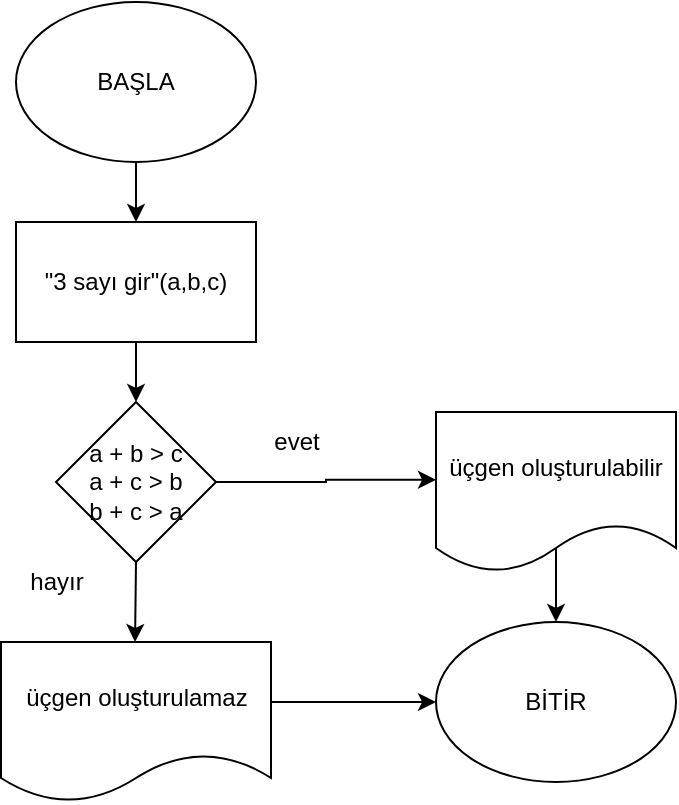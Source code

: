 <mxfile version="21.0.8" type="device"><diagram name="Sayfa -1" id="6E4_RAY3gxZthU3slGyf"><mxGraphModel dx="451" dy="579" grid="1" gridSize="10" guides="1" tooltips="1" connect="1" arrows="1" fold="1" page="1" pageScale="1" pageWidth="827" pageHeight="1169" math="0" shadow="0"><root><mxCell id="0"/><mxCell id="1" parent="0"/><mxCell id="of96y4ING60i39YY6cBz-3" style="edgeStyle=orthogonalEdgeStyle;rounded=0;orthogonalLoop=1;jettySize=auto;html=1;exitX=0.5;exitY=1;exitDx=0;exitDy=0;" edge="1" parent="1" source="of96y4ING60i39YY6cBz-1" target="of96y4ING60i39YY6cBz-2"><mxGeometry relative="1" as="geometry"/></mxCell><mxCell id="of96y4ING60i39YY6cBz-1" value="BAŞLA" style="ellipse;whiteSpace=wrap;html=1;" vertex="1" parent="1"><mxGeometry x="100" y="40" width="120" height="80" as="geometry"/></mxCell><mxCell id="of96y4ING60i39YY6cBz-5" style="edgeStyle=orthogonalEdgeStyle;rounded=0;orthogonalLoop=1;jettySize=auto;html=1;exitX=0.5;exitY=1;exitDx=0;exitDy=0;entryX=0.5;entryY=0;entryDx=0;entryDy=0;" edge="1" parent="1" source="of96y4ING60i39YY6cBz-2" target="of96y4ING60i39YY6cBz-4"><mxGeometry relative="1" as="geometry"/></mxCell><mxCell id="of96y4ING60i39YY6cBz-2" value="&quot;3 sayı gir&quot;(a,b,c)" style="rounded=0;whiteSpace=wrap;html=1;" vertex="1" parent="1"><mxGeometry x="100" y="150" width="120" height="60" as="geometry"/></mxCell><mxCell id="of96y4ING60i39YY6cBz-7" style="edgeStyle=orthogonalEdgeStyle;rounded=0;orthogonalLoop=1;jettySize=auto;html=1;exitX=0.5;exitY=1;exitDx=0;exitDy=0;" edge="1" parent="1" source="of96y4ING60i39YY6cBz-4"><mxGeometry relative="1" as="geometry"><mxPoint x="159.526" y="360" as="targetPoint"/></mxGeometry></mxCell><mxCell id="of96y4ING60i39YY6cBz-10" style="edgeStyle=orthogonalEdgeStyle;rounded=0;orthogonalLoop=1;jettySize=auto;html=1;exitX=1;exitY=0.5;exitDx=0;exitDy=0;entryX=0;entryY=0.424;entryDx=0;entryDy=0;entryPerimeter=0;" edge="1" parent="1" source="of96y4ING60i39YY6cBz-4" target="of96y4ING60i39YY6cBz-9"><mxGeometry relative="1" as="geometry"><Array as="points"><mxPoint x="255" y="280"/><mxPoint x="255" y="279"/></Array></mxGeometry></mxCell><mxCell id="of96y4ING60i39YY6cBz-4" value=" a + b &amp;gt; c&lt;br&gt;a + c &amp;gt; b&lt;br&gt;b + c &amp;gt; a" style="rhombus;whiteSpace=wrap;html=1;" vertex="1" parent="1"><mxGeometry x="120" y="240" width="80" height="80" as="geometry"/></mxCell><mxCell id="of96y4ING60i39YY6cBz-8" value="evet" style="text;html=1;align=center;verticalAlign=middle;resizable=0;points=[];autosize=1;strokeColor=none;fillColor=none;" vertex="1" parent="1"><mxGeometry x="215" y="245" width="50" height="30" as="geometry"/></mxCell><mxCell id="of96y4ING60i39YY6cBz-14" style="edgeStyle=orthogonalEdgeStyle;rounded=0;orthogonalLoop=1;jettySize=auto;html=1;exitX=0.5;exitY=0;exitDx=0;exitDy=0;entryX=0.5;entryY=0;entryDx=0;entryDy=0;" edge="1" parent="1" source="of96y4ING60i39YY6cBz-9" target="of96y4ING60i39YY6cBz-13"><mxGeometry relative="1" as="geometry"><Array as="points"><mxPoint x="370" y="290"/><mxPoint x="370" y="290"/></Array></mxGeometry></mxCell><mxCell id="of96y4ING60i39YY6cBz-9" value="üçgen oluşturulabilir" style="shape=document;whiteSpace=wrap;html=1;boundedLbl=1;" vertex="1" parent="1"><mxGeometry x="310" y="245" width="120" height="80" as="geometry"/></mxCell><mxCell id="of96y4ING60i39YY6cBz-11" value="hayır" style="text;html=1;align=center;verticalAlign=middle;resizable=0;points=[];autosize=1;strokeColor=none;fillColor=none;" vertex="1" parent="1"><mxGeometry x="95" y="315" width="50" height="30" as="geometry"/></mxCell><mxCell id="of96y4ING60i39YY6cBz-15" style="edgeStyle=orthogonalEdgeStyle;rounded=0;orthogonalLoop=1;jettySize=auto;html=1;exitX=1;exitY=0.75;exitDx=0;exitDy=0;entryX=0;entryY=0.5;entryDx=0;entryDy=0;" edge="1" parent="1" source="of96y4ING60i39YY6cBz-12" target="of96y4ING60i39YY6cBz-13"><mxGeometry relative="1" as="geometry"><Array as="points"><mxPoint x="228" y="390"/></Array></mxGeometry></mxCell><mxCell id="of96y4ING60i39YY6cBz-12" value="üçgen oluşturulamaz" style="shape=document;whiteSpace=wrap;html=1;boundedLbl=1;" vertex="1" parent="1"><mxGeometry x="92.5" y="360" width="135" height="80" as="geometry"/></mxCell><mxCell id="of96y4ING60i39YY6cBz-13" value="BİTİR" style="ellipse;whiteSpace=wrap;html=1;" vertex="1" parent="1"><mxGeometry x="310" y="350" width="120" height="80" as="geometry"/></mxCell></root></mxGraphModel></diagram></mxfile>
